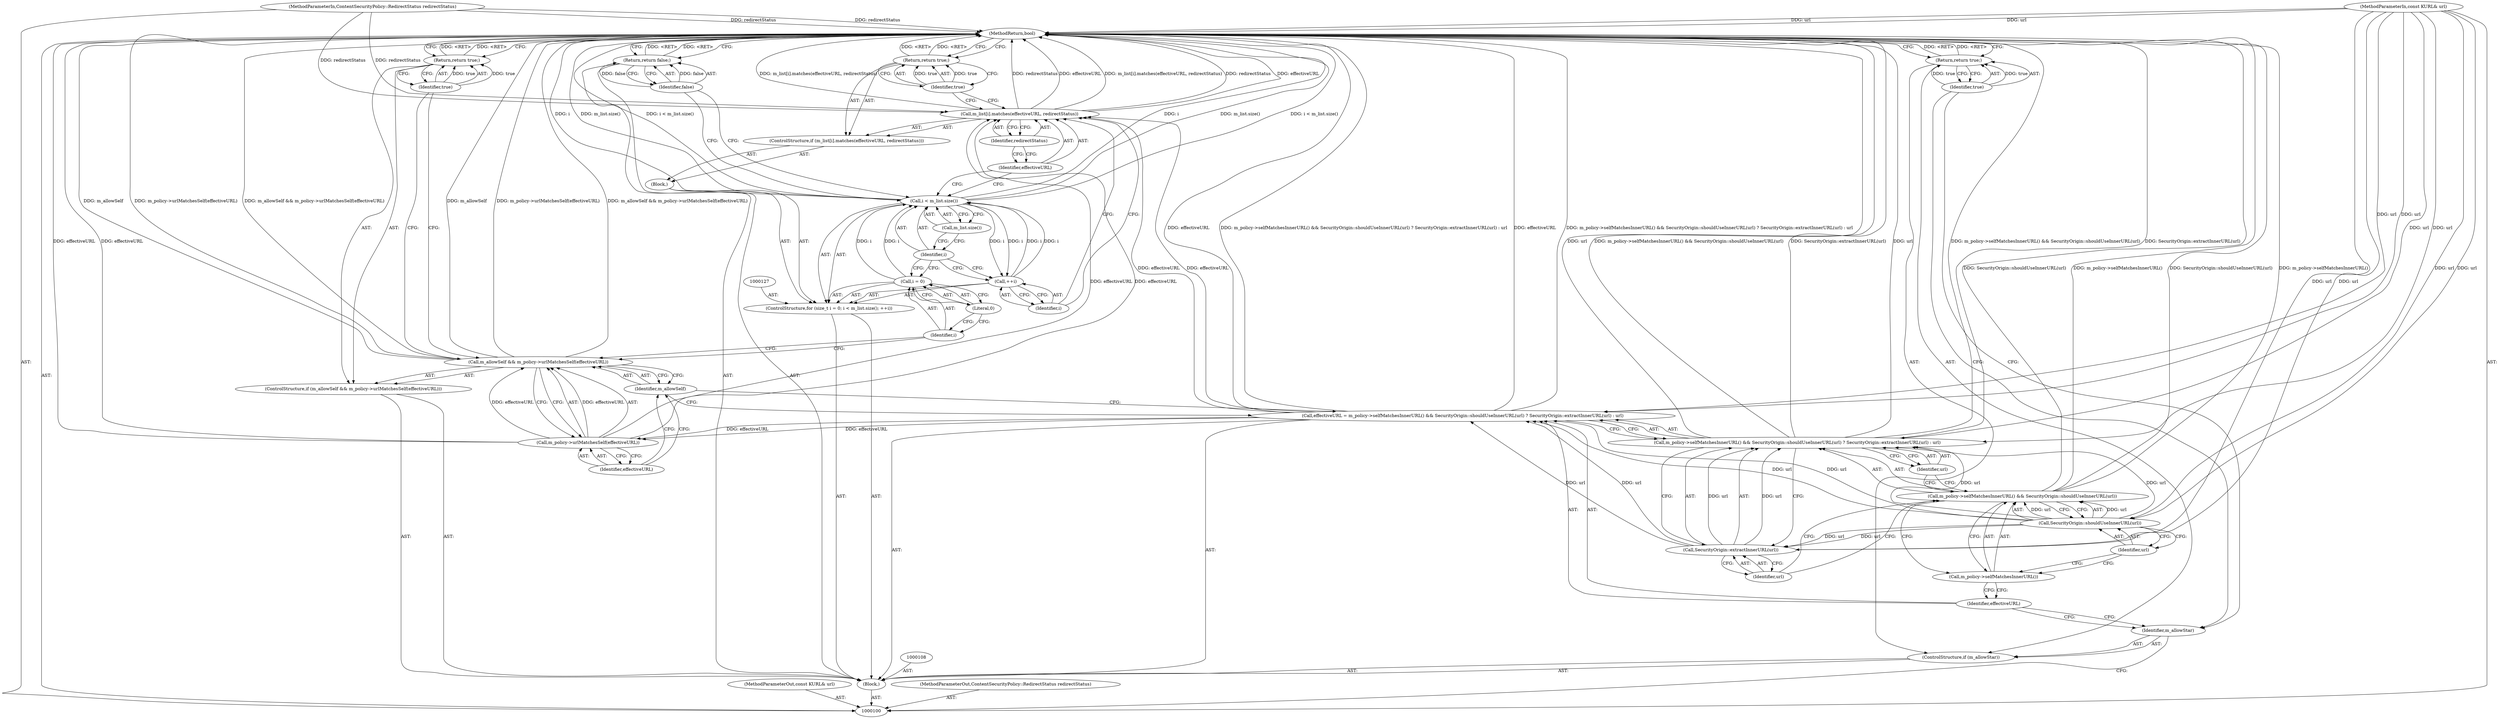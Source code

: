 digraph "1_Chrome_5d0e9f824e05523e03dabc0e341b9f8f17a72bb0" {
"1000145" [label="(MethodReturn,bool)"];
"1000101" [label="(MethodParameterIn,const KURL& url)"];
"1000203" [label="(MethodParameterOut,const KURL& url)"];
"1000102" [label="(MethodParameterIn,ContentSecurityPolicy::RedirectStatus redirectStatus)"];
"1000204" [label="(MethodParameterOut,ContentSecurityPolicy::RedirectStatus redirectStatus)"];
"1000128" [label="(Call,i = 0)"];
"1000129" [label="(Identifier,i)"];
"1000130" [label="(Literal,0)"];
"1000131" [label="(Call,i < m_list.size())"];
"1000132" [label="(Identifier,i)"];
"1000133" [label="(Call,m_list.size())"];
"1000126" [label="(ControlStructure,for (size_t i = 0; i < m_list.size(); ++i))"];
"1000134" [label="(Call,++i)"];
"1000135" [label="(Identifier,i)"];
"1000136" [label="(Block,)"];
"1000138" [label="(Call,m_list[i].matches(effectiveURL, redirectStatus))"];
"1000139" [label="(Identifier,effectiveURL)"];
"1000140" [label="(Identifier,redirectStatus)"];
"1000137" [label="(ControlStructure,if (m_list[i].matches(effectiveURL, redirectStatus)))"];
"1000141" [label="(Return,return true;)"];
"1000142" [label="(Identifier,true)"];
"1000144" [label="(Identifier,false)"];
"1000143" [label="(Return,return false;)"];
"1000103" [label="(Block,)"];
"1000104" [label="(ControlStructure,if (m_allowStar))"];
"1000105" [label="(Identifier,m_allowStar)"];
"1000107" [label="(Identifier,true)"];
"1000106" [label="(Return,return true;)"];
"1000109" [label="(Call,effectiveURL = m_policy->selfMatchesInnerURL() && SecurityOrigin::shouldUseInnerURL(url) ? SecurityOrigin::extractInnerURL(url) : url)"];
"1000110" [label="(Identifier,effectiveURL)"];
"1000116" [label="(Call,SecurityOrigin::extractInnerURL(url))"];
"1000117" [label="(Identifier,url)"];
"1000118" [label="(Identifier,url)"];
"1000111" [label="(Call,m_policy->selfMatchesInnerURL() && SecurityOrigin::shouldUseInnerURL(url) ? SecurityOrigin::extractInnerURL(url) : url)"];
"1000112" [label="(Call,m_policy->selfMatchesInnerURL() && SecurityOrigin::shouldUseInnerURL(url))"];
"1000113" [label="(Call,m_policy->selfMatchesInnerURL())"];
"1000114" [label="(Call,SecurityOrigin::shouldUseInnerURL(url))"];
"1000115" [label="(Identifier,url)"];
"1000122" [label="(Call,m_policy->urlMatchesSelf(effectiveURL))"];
"1000123" [label="(Identifier,effectiveURL)"];
"1000119" [label="(ControlStructure,if (m_allowSelf && m_policy->urlMatchesSelf(effectiveURL)))"];
"1000120" [label="(Call,m_allowSelf && m_policy->urlMatchesSelf(effectiveURL))"];
"1000121" [label="(Identifier,m_allowSelf)"];
"1000125" [label="(Identifier,true)"];
"1000124" [label="(Return,return true;)"];
"1000145" -> "1000100"  [label="AST: "];
"1000145" -> "1000106"  [label="CFG: "];
"1000145" -> "1000124"  [label="CFG: "];
"1000145" -> "1000141"  [label="CFG: "];
"1000145" -> "1000143"  [label="CFG: "];
"1000112" -> "1000145"  [label="DDG: SecurityOrigin::shouldUseInnerURL(url)"];
"1000112" -> "1000145"  [label="DDG: m_policy->selfMatchesInnerURL()"];
"1000138" -> "1000145"  [label="DDG: redirectStatus"];
"1000138" -> "1000145"  [label="DDG: effectiveURL"];
"1000138" -> "1000145"  [label="DDG: m_list[i].matches(effectiveURL, redirectStatus)"];
"1000120" -> "1000145"  [label="DDG: m_allowSelf"];
"1000120" -> "1000145"  [label="DDG: m_policy->urlMatchesSelf(effectiveURL)"];
"1000120" -> "1000145"  [label="DDG: m_allowSelf && m_policy->urlMatchesSelf(effectiveURL)"];
"1000111" -> "1000145"  [label="DDG: url"];
"1000111" -> "1000145"  [label="DDG: m_policy->selfMatchesInnerURL() && SecurityOrigin::shouldUseInnerURL(url)"];
"1000111" -> "1000145"  [label="DDG: SecurityOrigin::extractInnerURL(url)"];
"1000131" -> "1000145"  [label="DDG: i < m_list.size()"];
"1000131" -> "1000145"  [label="DDG: i"];
"1000131" -> "1000145"  [label="DDG: m_list.size()"];
"1000122" -> "1000145"  [label="DDG: effectiveURL"];
"1000102" -> "1000145"  [label="DDG: redirectStatus"];
"1000101" -> "1000145"  [label="DDG: url"];
"1000109" -> "1000145"  [label="DDG: effectiveURL"];
"1000109" -> "1000145"  [label="DDG: m_policy->selfMatchesInnerURL() && SecurityOrigin::shouldUseInnerURL(url) ? SecurityOrigin::extractInnerURL(url) : url"];
"1000124" -> "1000145"  [label="DDG: <RET>"];
"1000143" -> "1000145"  [label="DDG: <RET>"];
"1000106" -> "1000145"  [label="DDG: <RET>"];
"1000141" -> "1000145"  [label="DDG: <RET>"];
"1000101" -> "1000100"  [label="AST: "];
"1000101" -> "1000145"  [label="DDG: url"];
"1000101" -> "1000109"  [label="DDG: url"];
"1000101" -> "1000114"  [label="DDG: url"];
"1000101" -> "1000116"  [label="DDG: url"];
"1000101" -> "1000111"  [label="DDG: url"];
"1000203" -> "1000100"  [label="AST: "];
"1000102" -> "1000100"  [label="AST: "];
"1000102" -> "1000145"  [label="DDG: redirectStatus"];
"1000102" -> "1000138"  [label="DDG: redirectStatus"];
"1000204" -> "1000100"  [label="AST: "];
"1000128" -> "1000126"  [label="AST: "];
"1000128" -> "1000130"  [label="CFG: "];
"1000129" -> "1000128"  [label="AST: "];
"1000130" -> "1000128"  [label="AST: "];
"1000132" -> "1000128"  [label="CFG: "];
"1000128" -> "1000131"  [label="DDG: i"];
"1000129" -> "1000128"  [label="AST: "];
"1000129" -> "1000120"  [label="CFG: "];
"1000130" -> "1000129"  [label="CFG: "];
"1000130" -> "1000128"  [label="AST: "];
"1000130" -> "1000129"  [label="CFG: "];
"1000128" -> "1000130"  [label="CFG: "];
"1000131" -> "1000126"  [label="AST: "];
"1000131" -> "1000133"  [label="CFG: "];
"1000132" -> "1000131"  [label="AST: "];
"1000133" -> "1000131"  [label="AST: "];
"1000139" -> "1000131"  [label="CFG: "];
"1000144" -> "1000131"  [label="CFG: "];
"1000131" -> "1000145"  [label="DDG: i < m_list.size()"];
"1000131" -> "1000145"  [label="DDG: i"];
"1000131" -> "1000145"  [label="DDG: m_list.size()"];
"1000128" -> "1000131"  [label="DDG: i"];
"1000134" -> "1000131"  [label="DDG: i"];
"1000131" -> "1000134"  [label="DDG: i"];
"1000132" -> "1000131"  [label="AST: "];
"1000132" -> "1000128"  [label="CFG: "];
"1000132" -> "1000134"  [label="CFG: "];
"1000133" -> "1000132"  [label="CFG: "];
"1000133" -> "1000131"  [label="AST: "];
"1000133" -> "1000132"  [label="CFG: "];
"1000131" -> "1000133"  [label="CFG: "];
"1000126" -> "1000103"  [label="AST: "];
"1000127" -> "1000126"  [label="AST: "];
"1000128" -> "1000126"  [label="AST: "];
"1000131" -> "1000126"  [label="AST: "];
"1000134" -> "1000126"  [label="AST: "];
"1000136" -> "1000126"  [label="AST: "];
"1000134" -> "1000126"  [label="AST: "];
"1000134" -> "1000135"  [label="CFG: "];
"1000135" -> "1000134"  [label="AST: "];
"1000132" -> "1000134"  [label="CFG: "];
"1000134" -> "1000131"  [label="DDG: i"];
"1000131" -> "1000134"  [label="DDG: i"];
"1000135" -> "1000134"  [label="AST: "];
"1000135" -> "1000138"  [label="CFG: "];
"1000134" -> "1000135"  [label="CFG: "];
"1000136" -> "1000126"  [label="AST: "];
"1000137" -> "1000136"  [label="AST: "];
"1000138" -> "1000137"  [label="AST: "];
"1000138" -> "1000140"  [label="CFG: "];
"1000139" -> "1000138"  [label="AST: "];
"1000140" -> "1000138"  [label="AST: "];
"1000142" -> "1000138"  [label="CFG: "];
"1000135" -> "1000138"  [label="CFG: "];
"1000138" -> "1000145"  [label="DDG: redirectStatus"];
"1000138" -> "1000145"  [label="DDG: effectiveURL"];
"1000138" -> "1000145"  [label="DDG: m_list[i].matches(effectiveURL, redirectStatus)"];
"1000109" -> "1000138"  [label="DDG: effectiveURL"];
"1000122" -> "1000138"  [label="DDG: effectiveURL"];
"1000102" -> "1000138"  [label="DDG: redirectStatus"];
"1000139" -> "1000138"  [label="AST: "];
"1000139" -> "1000131"  [label="CFG: "];
"1000140" -> "1000139"  [label="CFG: "];
"1000140" -> "1000138"  [label="AST: "];
"1000140" -> "1000139"  [label="CFG: "];
"1000138" -> "1000140"  [label="CFG: "];
"1000137" -> "1000136"  [label="AST: "];
"1000138" -> "1000137"  [label="AST: "];
"1000141" -> "1000137"  [label="AST: "];
"1000141" -> "1000137"  [label="AST: "];
"1000141" -> "1000142"  [label="CFG: "];
"1000142" -> "1000141"  [label="AST: "];
"1000145" -> "1000141"  [label="CFG: "];
"1000141" -> "1000145"  [label="DDG: <RET>"];
"1000142" -> "1000141"  [label="DDG: true"];
"1000142" -> "1000141"  [label="AST: "];
"1000142" -> "1000138"  [label="CFG: "];
"1000141" -> "1000142"  [label="CFG: "];
"1000142" -> "1000141"  [label="DDG: true"];
"1000144" -> "1000143"  [label="AST: "];
"1000144" -> "1000131"  [label="CFG: "];
"1000143" -> "1000144"  [label="CFG: "];
"1000144" -> "1000143"  [label="DDG: false"];
"1000143" -> "1000103"  [label="AST: "];
"1000143" -> "1000144"  [label="CFG: "];
"1000144" -> "1000143"  [label="AST: "];
"1000145" -> "1000143"  [label="CFG: "];
"1000143" -> "1000145"  [label="DDG: <RET>"];
"1000144" -> "1000143"  [label="DDG: false"];
"1000103" -> "1000100"  [label="AST: "];
"1000104" -> "1000103"  [label="AST: "];
"1000108" -> "1000103"  [label="AST: "];
"1000109" -> "1000103"  [label="AST: "];
"1000119" -> "1000103"  [label="AST: "];
"1000126" -> "1000103"  [label="AST: "];
"1000143" -> "1000103"  [label="AST: "];
"1000104" -> "1000103"  [label="AST: "];
"1000105" -> "1000104"  [label="AST: "];
"1000106" -> "1000104"  [label="AST: "];
"1000105" -> "1000104"  [label="AST: "];
"1000105" -> "1000100"  [label="CFG: "];
"1000107" -> "1000105"  [label="CFG: "];
"1000110" -> "1000105"  [label="CFG: "];
"1000107" -> "1000106"  [label="AST: "];
"1000107" -> "1000105"  [label="CFG: "];
"1000106" -> "1000107"  [label="CFG: "];
"1000107" -> "1000106"  [label="DDG: true"];
"1000106" -> "1000104"  [label="AST: "];
"1000106" -> "1000107"  [label="CFG: "];
"1000107" -> "1000106"  [label="AST: "];
"1000145" -> "1000106"  [label="CFG: "];
"1000106" -> "1000145"  [label="DDG: <RET>"];
"1000107" -> "1000106"  [label="DDG: true"];
"1000109" -> "1000103"  [label="AST: "];
"1000109" -> "1000111"  [label="CFG: "];
"1000110" -> "1000109"  [label="AST: "];
"1000111" -> "1000109"  [label="AST: "];
"1000121" -> "1000109"  [label="CFG: "];
"1000109" -> "1000145"  [label="DDG: effectiveURL"];
"1000109" -> "1000145"  [label="DDG: m_policy->selfMatchesInnerURL() && SecurityOrigin::shouldUseInnerURL(url) ? SecurityOrigin::extractInnerURL(url) : url"];
"1000116" -> "1000109"  [label="DDG: url"];
"1000114" -> "1000109"  [label="DDG: url"];
"1000101" -> "1000109"  [label="DDG: url"];
"1000109" -> "1000122"  [label="DDG: effectiveURL"];
"1000109" -> "1000138"  [label="DDG: effectiveURL"];
"1000110" -> "1000109"  [label="AST: "];
"1000110" -> "1000105"  [label="CFG: "];
"1000113" -> "1000110"  [label="CFG: "];
"1000116" -> "1000111"  [label="AST: "];
"1000116" -> "1000117"  [label="CFG: "];
"1000117" -> "1000116"  [label="AST: "];
"1000111" -> "1000116"  [label="CFG: "];
"1000116" -> "1000109"  [label="DDG: url"];
"1000116" -> "1000111"  [label="DDG: url"];
"1000114" -> "1000116"  [label="DDG: url"];
"1000101" -> "1000116"  [label="DDG: url"];
"1000117" -> "1000116"  [label="AST: "];
"1000117" -> "1000112"  [label="CFG: "];
"1000116" -> "1000117"  [label="CFG: "];
"1000118" -> "1000111"  [label="AST: "];
"1000118" -> "1000112"  [label="CFG: "];
"1000111" -> "1000118"  [label="CFG: "];
"1000111" -> "1000109"  [label="AST: "];
"1000111" -> "1000116"  [label="CFG: "];
"1000111" -> "1000118"  [label="CFG: "];
"1000112" -> "1000111"  [label="AST: "];
"1000116" -> "1000111"  [label="AST: "];
"1000118" -> "1000111"  [label="AST: "];
"1000109" -> "1000111"  [label="CFG: "];
"1000111" -> "1000145"  [label="DDG: url"];
"1000111" -> "1000145"  [label="DDG: m_policy->selfMatchesInnerURL() && SecurityOrigin::shouldUseInnerURL(url)"];
"1000111" -> "1000145"  [label="DDG: SecurityOrigin::extractInnerURL(url)"];
"1000116" -> "1000111"  [label="DDG: url"];
"1000114" -> "1000111"  [label="DDG: url"];
"1000101" -> "1000111"  [label="DDG: url"];
"1000112" -> "1000111"  [label="AST: "];
"1000112" -> "1000113"  [label="CFG: "];
"1000112" -> "1000114"  [label="CFG: "];
"1000113" -> "1000112"  [label="AST: "];
"1000114" -> "1000112"  [label="AST: "];
"1000117" -> "1000112"  [label="CFG: "];
"1000118" -> "1000112"  [label="CFG: "];
"1000112" -> "1000145"  [label="DDG: SecurityOrigin::shouldUseInnerURL(url)"];
"1000112" -> "1000145"  [label="DDG: m_policy->selfMatchesInnerURL()"];
"1000114" -> "1000112"  [label="DDG: url"];
"1000113" -> "1000112"  [label="AST: "];
"1000113" -> "1000110"  [label="CFG: "];
"1000115" -> "1000113"  [label="CFG: "];
"1000112" -> "1000113"  [label="CFG: "];
"1000114" -> "1000112"  [label="AST: "];
"1000114" -> "1000115"  [label="CFG: "];
"1000115" -> "1000114"  [label="AST: "];
"1000112" -> "1000114"  [label="CFG: "];
"1000114" -> "1000109"  [label="DDG: url"];
"1000114" -> "1000112"  [label="DDG: url"];
"1000101" -> "1000114"  [label="DDG: url"];
"1000114" -> "1000116"  [label="DDG: url"];
"1000114" -> "1000111"  [label="DDG: url"];
"1000115" -> "1000114"  [label="AST: "];
"1000115" -> "1000113"  [label="CFG: "];
"1000114" -> "1000115"  [label="CFG: "];
"1000122" -> "1000120"  [label="AST: "];
"1000122" -> "1000123"  [label="CFG: "];
"1000123" -> "1000122"  [label="AST: "];
"1000120" -> "1000122"  [label="CFG: "];
"1000122" -> "1000145"  [label="DDG: effectiveURL"];
"1000122" -> "1000120"  [label="DDG: effectiveURL"];
"1000109" -> "1000122"  [label="DDG: effectiveURL"];
"1000122" -> "1000138"  [label="DDG: effectiveURL"];
"1000123" -> "1000122"  [label="AST: "];
"1000123" -> "1000121"  [label="CFG: "];
"1000122" -> "1000123"  [label="CFG: "];
"1000119" -> "1000103"  [label="AST: "];
"1000120" -> "1000119"  [label="AST: "];
"1000124" -> "1000119"  [label="AST: "];
"1000120" -> "1000119"  [label="AST: "];
"1000120" -> "1000121"  [label="CFG: "];
"1000120" -> "1000122"  [label="CFG: "];
"1000121" -> "1000120"  [label="AST: "];
"1000122" -> "1000120"  [label="AST: "];
"1000125" -> "1000120"  [label="CFG: "];
"1000129" -> "1000120"  [label="CFG: "];
"1000120" -> "1000145"  [label="DDG: m_allowSelf"];
"1000120" -> "1000145"  [label="DDG: m_policy->urlMatchesSelf(effectiveURL)"];
"1000120" -> "1000145"  [label="DDG: m_allowSelf && m_policy->urlMatchesSelf(effectiveURL)"];
"1000122" -> "1000120"  [label="DDG: effectiveURL"];
"1000121" -> "1000120"  [label="AST: "];
"1000121" -> "1000109"  [label="CFG: "];
"1000123" -> "1000121"  [label="CFG: "];
"1000120" -> "1000121"  [label="CFG: "];
"1000125" -> "1000124"  [label="AST: "];
"1000125" -> "1000120"  [label="CFG: "];
"1000124" -> "1000125"  [label="CFG: "];
"1000125" -> "1000124"  [label="DDG: true"];
"1000124" -> "1000119"  [label="AST: "];
"1000124" -> "1000125"  [label="CFG: "];
"1000125" -> "1000124"  [label="AST: "];
"1000145" -> "1000124"  [label="CFG: "];
"1000124" -> "1000145"  [label="DDG: <RET>"];
"1000125" -> "1000124"  [label="DDG: true"];
}
